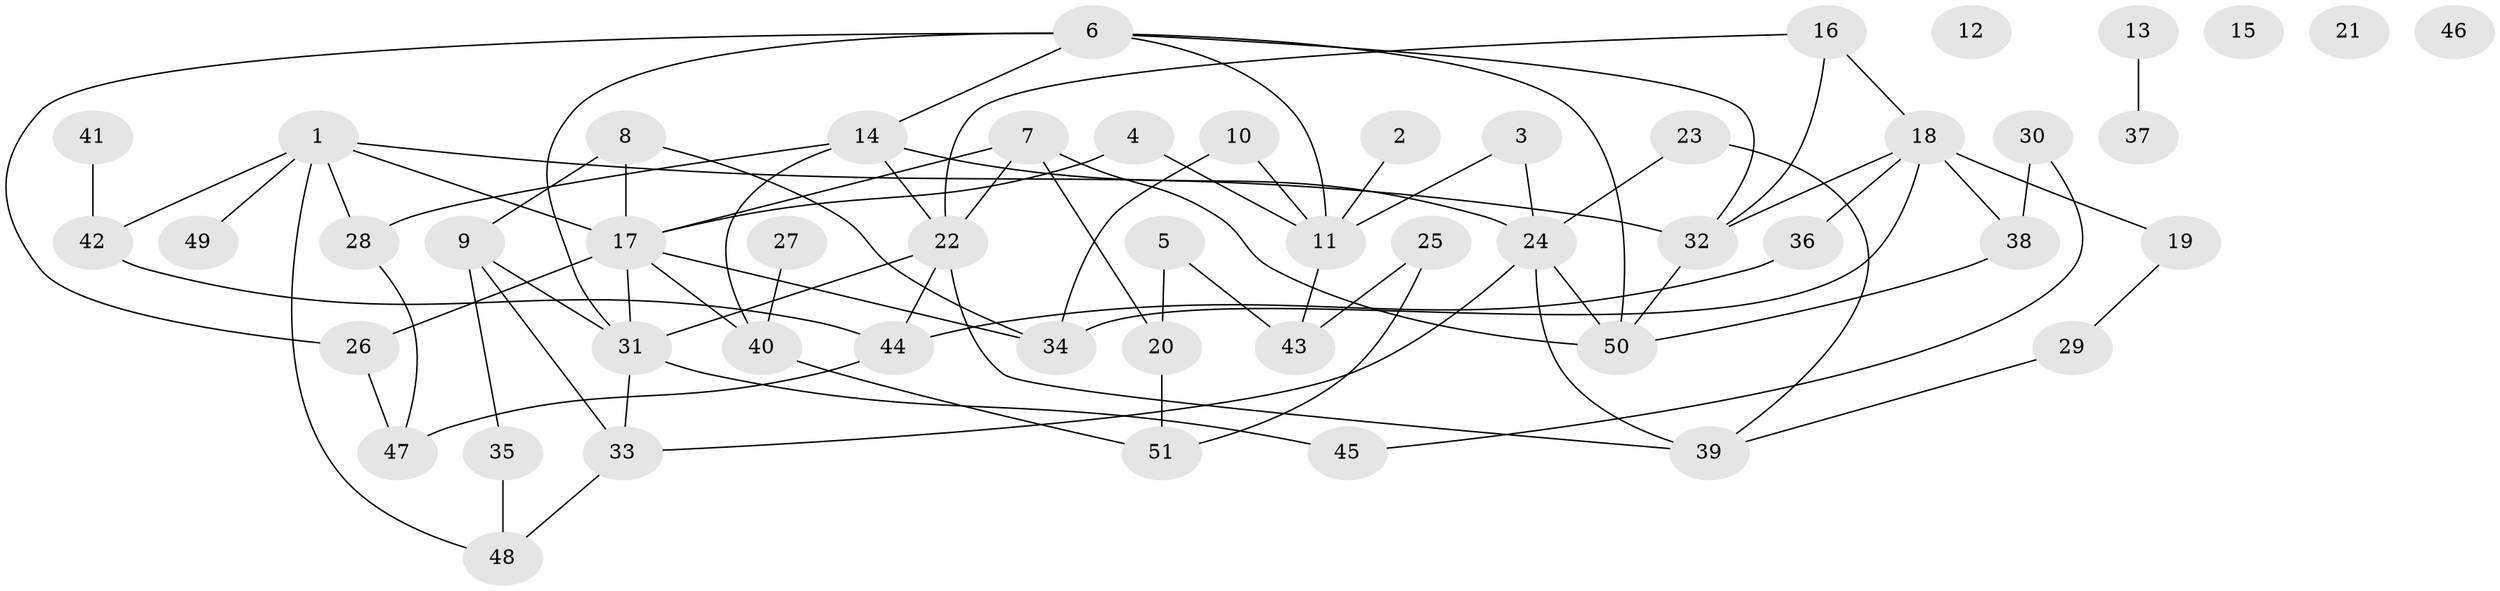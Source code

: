 // coarse degree distribution, {5: 0.15151515151515152, 2: 0.24242424242424243, 8: 0.09090909090909091, 4: 0.18181818181818182, 0: 0.15151515151515152, 3: 0.15151515151515152, 6: 0.030303030303030304}
// Generated by graph-tools (version 1.1) at 2025/41/03/06/25 10:41:20]
// undirected, 51 vertices, 78 edges
graph export_dot {
graph [start="1"]
  node [color=gray90,style=filled];
  1;
  2;
  3;
  4;
  5;
  6;
  7;
  8;
  9;
  10;
  11;
  12;
  13;
  14;
  15;
  16;
  17;
  18;
  19;
  20;
  21;
  22;
  23;
  24;
  25;
  26;
  27;
  28;
  29;
  30;
  31;
  32;
  33;
  34;
  35;
  36;
  37;
  38;
  39;
  40;
  41;
  42;
  43;
  44;
  45;
  46;
  47;
  48;
  49;
  50;
  51;
  1 -- 17;
  1 -- 28;
  1 -- 32;
  1 -- 42;
  1 -- 48;
  1 -- 49;
  2 -- 11;
  3 -- 11;
  3 -- 24;
  4 -- 11;
  4 -- 17;
  5 -- 20;
  5 -- 43;
  6 -- 11;
  6 -- 14;
  6 -- 26;
  6 -- 31;
  6 -- 32;
  6 -- 50;
  7 -- 17;
  7 -- 20;
  7 -- 22;
  7 -- 50;
  8 -- 9;
  8 -- 17;
  8 -- 34;
  9 -- 31;
  9 -- 33;
  9 -- 35;
  10 -- 11;
  10 -- 34;
  11 -- 43;
  13 -- 37;
  14 -- 22;
  14 -- 24;
  14 -- 28;
  14 -- 40;
  16 -- 18;
  16 -- 22;
  16 -- 32;
  17 -- 26;
  17 -- 31;
  17 -- 34;
  17 -- 40;
  18 -- 19;
  18 -- 32;
  18 -- 34;
  18 -- 36;
  18 -- 38;
  19 -- 29;
  20 -- 51;
  22 -- 31;
  22 -- 39;
  22 -- 44;
  23 -- 24;
  23 -- 39;
  24 -- 33;
  24 -- 39;
  24 -- 50;
  25 -- 43;
  25 -- 51;
  26 -- 47;
  27 -- 40;
  28 -- 47;
  29 -- 39;
  30 -- 38;
  30 -- 45;
  31 -- 33;
  31 -- 45;
  32 -- 50;
  33 -- 48;
  35 -- 48;
  36 -- 44;
  38 -- 50;
  40 -- 51;
  41 -- 42;
  42 -- 44;
  44 -- 47;
}
